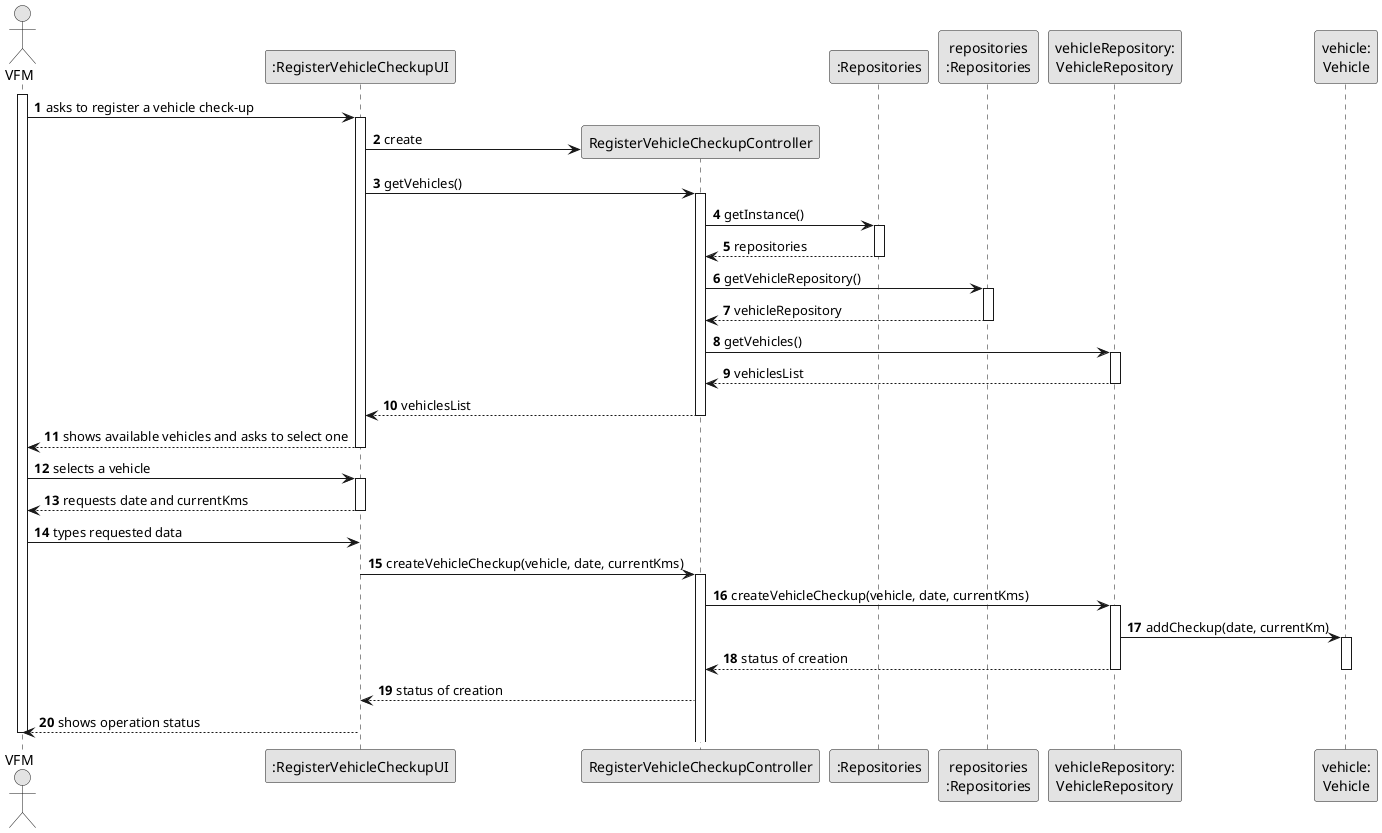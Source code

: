 @startuml
skinparam monochrome true
skinparam packageStyle rectangle
skinparam shadowing false

autonumber

'hide footbox
actor "VFM" as VFM
participant ":RegisterVehicleCheckupUI" as UI
participant "RegisterVehicleCheckupController" as CTRL
participant ":Repositories" as RepositorySingleton
participant "repositories\n:Repositories" as PLAT
participant "vehicleRepository:\nVehicleRepository" as VehicleRepository
participant "vehicle:\nVehicle" as vehicle
activate VFM

        VFM -> UI : asks to register a vehicle check-up

        activate UI

'            UI --> ADM : requests data (reference, description,  informal \n description, technical description, duration, cost)
            'create CTRL
            UI -> CTRL** : create

            UI -> CTRL : getVehicles()
            activate CTRL

                CTRL -> RepositorySingleton : getInstance()
                activate RepositorySingleton

                    RepositorySingleton --> CTRL: repositories
                deactivate RepositorySingleton

                CTRL -> PLAT : getVehicleRepository()
                activate PLAT

                    PLAT --> CTRL: vehicleRepository
                deactivate PLAT

                CTRL -> VehicleRepository : getVehicles()
                activate VehicleRepository

                    VehicleRepository --> CTRL : vehiclesList
                deactivate VehicleRepository

                CTRL --> UI : vehiclesList
            deactivate CTRL

            UI --> VFM : shows available vehicles and asks to select one
        deactivate UI

    VFM -> UI : selects a vehicle
    activate UI

        UI --> VFM : requests date and currentKms
    deactivate UI

    VFM -> UI : types requested data



        UI -> CTRL : createVehicleCheckup(vehicle, date, currentKms)
        activate CTRL




                CTRL -> VehicleRepository : createVehicleCheckup(vehicle, date, currentKms)
activate  VehicleRepository

VehicleRepository-> vehicle: addCheckup(date, currentKm)
activate vehicle



 VehicleRepository--> CTRL: status of creation
 deactivate vehicle

deactivate VehicleRepository

CTRL --> UI : status of creation
UI -->VFM : shows operation status
deactivate VFM

@enduml